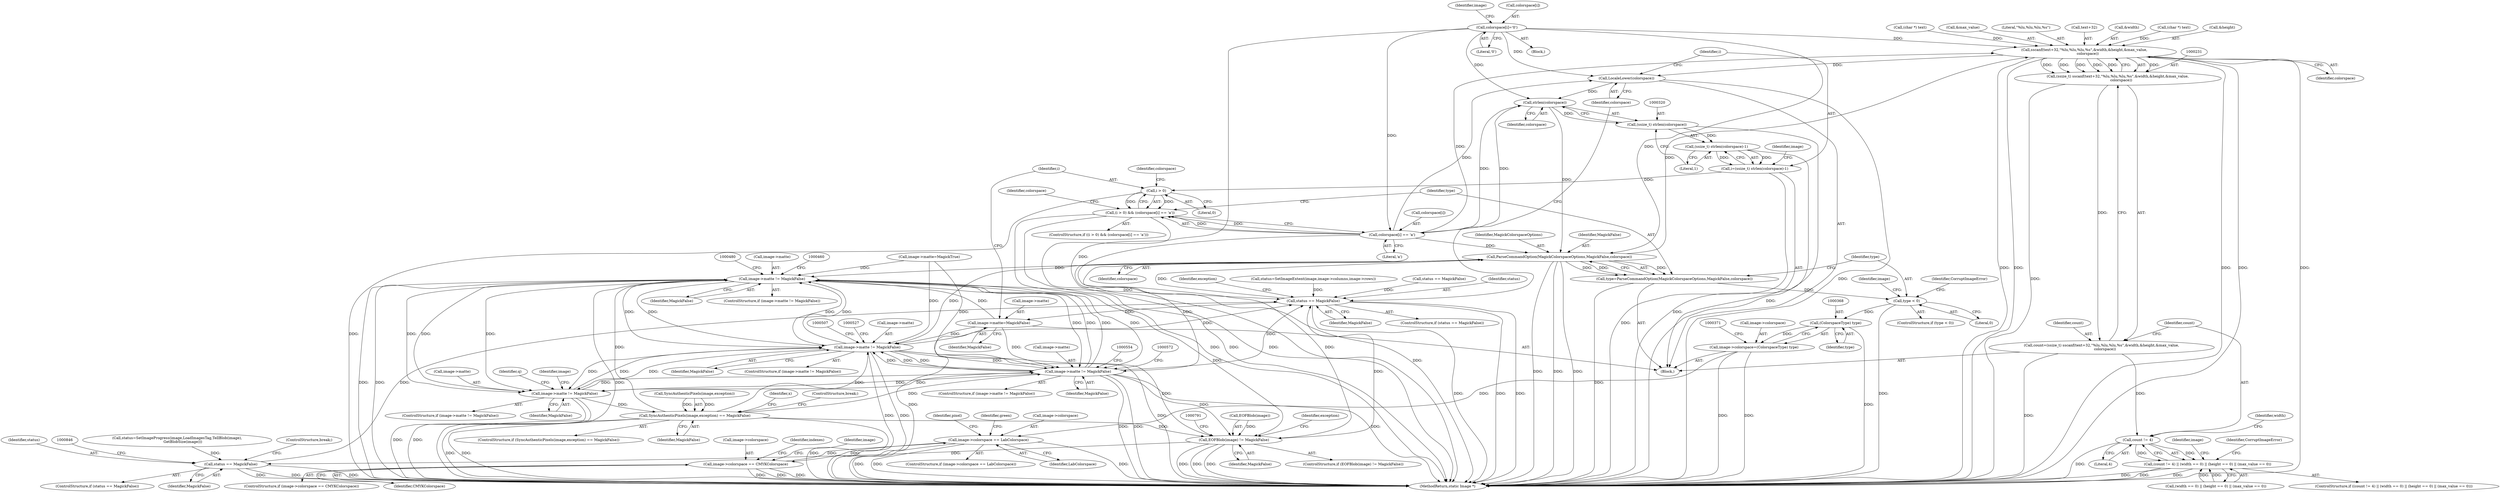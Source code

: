 digraph "0_ImageMagick_a8f9c2aabed37cd6a728532d1aed13ae0f3dfd78@array" {
"1000340" [label="(Call,colorspace[i]='\0')"];
"1000232" [label="(Call,sscanf(text+32,\"%lu,%lu,%lu,%s\",&width,&height,&max_value,\n      colorspace))"];
"1000230" [label="(Call,(ssize_t) sscanf(text+32,\"%lu,%lu,%lu,%s\",&width,&height,&max_value,\n      colorspace))"];
"1000228" [label="(Call,count=(ssize_t) sscanf(text+32,\"%lu,%lu,%lu,%s\",&width,&height,&max_value,\n      colorspace))"];
"1000246" [label="(Call,count != 4)"];
"1000245" [label="(Call,(count != 4) || (width == 0) || (height == 0) || (max_value == 0))"];
"1000314" [label="(Call,LocaleLower(colorspace))"];
"1000321" [label="(Call,strlen(colorspace))"];
"1000319" [label="(Call,(ssize_t) strlen(colorspace))"];
"1000318" [label="(Call,(ssize_t) strlen(colorspace)-1)"];
"1000316" [label="(Call,i=(ssize_t) strlen(colorspace)-1)"];
"1000331" [label="(Call,i > 0)"];
"1000330" [label="(Call,(i > 0) && (colorspace[i] == 'a'))"];
"1000334" [label="(Call,colorspace[i] == 'a')"];
"1000352" [label="(Call,ParseCommandOption(MagickColorspaceOptions,MagickFalse,colorspace))"];
"1000350" [label="(Call,type=ParseCommandOption(MagickColorspaceOptions,MagickFalse,colorspace))"];
"1000357" [label="(Call,type < 0)"];
"1000367" [label="(Call,(ColorspaceType) type)"];
"1000363" [label="(Call,image->colorspace=(ColorspaceType) type)"];
"1000622" [label="(Call,image->colorspace == LabColorspace)"];
"1000743" [label="(Call,image->colorspace == CMYKColorspace)"];
"1000453" [label="(Call,image->matte != MagickFalse)"];
"1000301" [label="(Call,status == MagickFalse)"];
"1000324" [label="(Call,image->matte=MagickFalse)"];
"1000500" [label="(Call,image->matte != MagickFalse)"];
"1000547" [label="(Call,image->matte != MagickFalse)"];
"1000759" [label="(Call,image->matte != MagickFalse)"];
"1000770" [label="(Call,SyncAuthenticPixels(image,exception) == MagickFalse)"];
"1000777" [label="(Call,EOFBlob(image) != MagickFalse)"];
"1000839" [label="(Call,status == MagickFalse)"];
"1000761" [label="(Identifier,image)"];
"1000340" [label="(Call,colorspace[i]='\0')"];
"1000302" [label="(Identifier,status)"];
"1000324" [label="(Call,image->matte=MagickFalse)"];
"1000318" [label="(Call,(ssize_t) strlen(colorspace)-1)"];
"1000747" [label="(Identifier,CMYKColorspace)"];
"1000457" [label="(Identifier,MagickFalse)"];
"1000763" [label="(Identifier,MagickFalse)"];
"1000244" [label="(ControlStructure,if ((count != 4) || (width == 0) || (height == 0) || (max_value == 0)))"];
"1000345" [label="(Call,image->matte=MagickTrue)"];
"1000319" [label="(Call,(ssize_t) strlen(colorspace))"];
"1000230" [label="(Call,(ssize_t) sscanf(text+32,\"%lu,%lu,%lu,%s\",&width,&height,&max_value,\n      colorspace))"];
"1000330" [label="(Call,(i > 0) && (colorspace[i] == 'a'))"];
"1000351" [label="(Identifier,type)"];
"1000547" [label="(Call,image->matte != MagickFalse)"];
"1000760" [label="(Call,image->matte)"];
"1000829" [label="(Call,status=SetImageProgress(image,LoadImagesTag,TellBlob(image),\n          GetBlobSize(image)))"];
"1000839" [label="(Call,status == MagickFalse)"];
"1000626" [label="(Identifier,LabColorspace)"];
"1000334" [label="(Call,colorspace[i] == 'a')"];
"1000317" [label="(Identifier,i)"];
"1000765" [label="(Identifier,q)"];
"1000335" [label="(Call,colorspace[i])"];
"1000621" [label="(ControlStructure,if (image->colorspace == LabColorspace))"];
"1000742" [label="(ControlStructure,if (image->colorspace == CMYKColorspace))"];
"1000546" [label="(ControlStructure,if (image->matte != MagickFalse))"];
"1000306" [label="(Identifier,exception)"];
"1000323" [label="(Literal,1)"];
"1000548" [label="(Call,image->matte)"];
"1000845" [label="(Call,(char *) text)"];
"1000841" [label="(Identifier,MagickFalse)"];
"1000770" [label="(Call,SyncAuthenticPixels(image,exception) == MagickFalse)"];
"1000357" [label="(Call,type < 0)"];
"1000325" [label="(Call,image->matte)"];
"1000504" [label="(Identifier,MagickFalse)"];
"1000322" [label="(Identifier,colorspace)"];
"1000247" [label="(Identifier,count)"];
"1000367" [label="(Call,(ColorspaceType) type)"];
"1000842" [label="(ControlStructure,break;)"];
"1000339" [label="(Block,)"];
"1000342" [label="(Identifier,colorspace)"];
"1000354" [label="(Identifier,MagickFalse)"];
"1000265" [label="(Identifier,image)"];
"1000316" [label="(Call,i=(ssize_t) strlen(colorspace)-1)"];
"1000229" [label="(Identifier,count)"];
"1000500" [label="(Call,image->matte != MagickFalse)"];
"1000775" [label="(ControlStructure,break;)"];
"1000623" [label="(Call,image->colorspace)"];
"1000499" [label="(ControlStructure,if (image->matte != MagickFalse))"];
"1000248" [label="(Literal,4)"];
"1000314" [label="(Call,LocaleLower(colorspace))"];
"1000241" [label="(Call,&max_value)"];
"1000350" [label="(Call,type=ParseCommandOption(MagickColorspaceOptions,MagickFalse,colorspace))"];
"1000236" [label="(Literal,\"%lu,%lu,%lu,%s\")"];
"1000744" [label="(Call,image->colorspace)"];
"1000452" [label="(ControlStructure,if (image->matte != MagickFalse))"];
"1000344" [label="(Literal,'\0')"];
"1000232" [label="(Call,sscanf(text+32,\"%lu,%lu,%lu,%s\",&width,&height,&max_value,\n      colorspace))"];
"1000644" [label="(Identifier,pixel)"];
"1000352" [label="(Call,ParseCommandOption(MagickColorspaceOptions,MagickFalse,colorspace))"];
"1000353" [label="(Identifier,MagickColorspaceOptions)"];
"1000261" [label="(Identifier,CorruptImageError)"];
"1000356" [label="(ControlStructure,if (type < 0))"];
"1000759" [label="(Call,image->matte != MagickFalse)"];
"1000243" [label="(Identifier,colorspace)"];
"1000771" [label="(Call,SyncAuthenticPixels(image,exception))"];
"1000233" [label="(Call,text+32)"];
"1000237" [label="(Call,&width)"];
"1000859" [label="(MethodReturn,static Image *)"];
"1000838" [label="(ControlStructure,if (status == MagickFalse))"];
"1000743" [label="(Call,image->colorspace == CMYKColorspace)"];
"1000453" [label="(Call,image->matte != MagickFalse)"];
"1000336" [label="(Identifier,colorspace)"];
"1000454" [label="(Call,image->matte)"];
"1000303" [label="(Identifier,MagickFalse)"];
"1000333" [label="(Literal,0)"];
"1000434" [label="(Identifier,x)"];
"1000769" [label="(ControlStructure,if (SyncAuthenticPixels(image,exception) == MagickFalse))"];
"1000783" [label="(Identifier,exception)"];
"1000359" [label="(Literal,0)"];
"1000780" [label="(Identifier,MagickFalse)"];
"1000772" [label="(Identifier,image)"];
"1000365" [label="(Identifier,image)"];
"1000347" [label="(Identifier,image)"];
"1000363" [label="(Call,image->colorspace=(ColorspaceType) type)"];
"1000246" [label="(Call,count != 4)"];
"1000290" [label="(Call,status=SetImageExtent(image,image->columns,image->rows))"];
"1000776" [label="(ControlStructure,if (EOFBlob(image) != MagickFalse))"];
"1000758" [label="(ControlStructure,if (image->matte != MagickFalse))"];
"1000777" [label="(Call,EOFBlob(image) != MagickFalse)"];
"1000361" [label="(Identifier,CorruptImageError)"];
"1000840" [label="(Identifier,status)"];
"1000249" [label="(Call,(width == 0) || (height == 0) || (max_value == 0))"];
"1000315" [label="(Identifier,colorspace)"];
"1000551" [label="(Identifier,MagickFalse)"];
"1000301" [label="(Call,status == MagickFalse)"];
"1000203" [label="(Call,(char *) text)"];
"1000332" [label="(Identifier,i)"];
"1000774" [label="(Identifier,MagickFalse)"];
"1000251" [label="(Identifier,width)"];
"1000369" [label="(Identifier,type)"];
"1000214" [label="(Block,)"];
"1000364" [label="(Call,image->colorspace)"];
"1000326" [label="(Identifier,image)"];
"1000321" [label="(Call,strlen(colorspace))"];
"1000239" [label="(Call,&height)"];
"1000176" [label="(Call,status == MagickFalse)"];
"1000358" [label="(Identifier,type)"];
"1000329" [label="(ControlStructure,if ((i > 0) && (colorspace[i] == 'a')))"];
"1000778" [label="(Call,EOFBlob(image))"];
"1000328" [label="(Identifier,MagickFalse)"];
"1000355" [label="(Identifier,colorspace)"];
"1000341" [label="(Call,colorspace[i])"];
"1000228" [label="(Call,count=(ssize_t) sscanf(text+32,\"%lu,%lu,%lu,%s\",&width,&height,&max_value,\n      colorspace))"];
"1000338" [label="(Literal,'a')"];
"1000331" [label="(Call,i > 0)"];
"1000622" [label="(Call,image->colorspace == LabColorspace)"];
"1000245" [label="(Call,(count != 4) || (width == 0) || (height == 0) || (max_value == 0))"];
"1000300" [label="(ControlStructure,if (status == MagickFalse))"];
"1000501" [label="(Call,image->matte)"];
"1000629" [label="(Identifier,green)"];
"1000750" [label="(Identifier,indexes)"];
"1000340" -> "1000339"  [label="AST: "];
"1000340" -> "1000344"  [label="CFG: "];
"1000341" -> "1000340"  [label="AST: "];
"1000344" -> "1000340"  [label="AST: "];
"1000347" -> "1000340"  [label="CFG: "];
"1000340" -> "1000859"  [label="DDG: "];
"1000340" -> "1000232"  [label="DDG: "];
"1000340" -> "1000314"  [label="DDG: "];
"1000340" -> "1000321"  [label="DDG: "];
"1000340" -> "1000334"  [label="DDG: "];
"1000340" -> "1000352"  [label="DDG: "];
"1000232" -> "1000230"  [label="AST: "];
"1000232" -> "1000243"  [label="CFG: "];
"1000233" -> "1000232"  [label="AST: "];
"1000236" -> "1000232"  [label="AST: "];
"1000237" -> "1000232"  [label="AST: "];
"1000239" -> "1000232"  [label="AST: "];
"1000241" -> "1000232"  [label="AST: "];
"1000243" -> "1000232"  [label="AST: "];
"1000230" -> "1000232"  [label="CFG: "];
"1000232" -> "1000859"  [label="DDG: "];
"1000232" -> "1000859"  [label="DDG: "];
"1000232" -> "1000859"  [label="DDG: "];
"1000232" -> "1000859"  [label="DDG: "];
"1000232" -> "1000859"  [label="DDG: "];
"1000232" -> "1000230"  [label="DDG: "];
"1000232" -> "1000230"  [label="DDG: "];
"1000232" -> "1000230"  [label="DDG: "];
"1000232" -> "1000230"  [label="DDG: "];
"1000232" -> "1000230"  [label="DDG: "];
"1000232" -> "1000230"  [label="DDG: "];
"1000203" -> "1000232"  [label="DDG: "];
"1000845" -> "1000232"  [label="DDG: "];
"1000352" -> "1000232"  [label="DDG: "];
"1000334" -> "1000232"  [label="DDG: "];
"1000232" -> "1000314"  [label="DDG: "];
"1000230" -> "1000228"  [label="AST: "];
"1000231" -> "1000230"  [label="AST: "];
"1000228" -> "1000230"  [label="CFG: "];
"1000230" -> "1000859"  [label="DDG: "];
"1000230" -> "1000228"  [label="DDG: "];
"1000228" -> "1000214"  [label="AST: "];
"1000229" -> "1000228"  [label="AST: "];
"1000247" -> "1000228"  [label="CFG: "];
"1000228" -> "1000859"  [label="DDG: "];
"1000228" -> "1000246"  [label="DDG: "];
"1000246" -> "1000245"  [label="AST: "];
"1000246" -> "1000248"  [label="CFG: "];
"1000247" -> "1000246"  [label="AST: "];
"1000248" -> "1000246"  [label="AST: "];
"1000251" -> "1000246"  [label="CFG: "];
"1000245" -> "1000246"  [label="CFG: "];
"1000246" -> "1000859"  [label="DDG: "];
"1000246" -> "1000245"  [label="DDG: "];
"1000246" -> "1000245"  [label="DDG: "];
"1000245" -> "1000244"  [label="AST: "];
"1000245" -> "1000249"  [label="CFG: "];
"1000249" -> "1000245"  [label="AST: "];
"1000261" -> "1000245"  [label="CFG: "];
"1000265" -> "1000245"  [label="CFG: "];
"1000245" -> "1000859"  [label="DDG: "];
"1000245" -> "1000859"  [label="DDG: "];
"1000245" -> "1000859"  [label="DDG: "];
"1000249" -> "1000245"  [label="DDG: "];
"1000249" -> "1000245"  [label="DDG: "];
"1000314" -> "1000214"  [label="AST: "];
"1000314" -> "1000315"  [label="CFG: "];
"1000315" -> "1000314"  [label="AST: "];
"1000317" -> "1000314"  [label="CFG: "];
"1000314" -> "1000859"  [label="DDG: "];
"1000334" -> "1000314"  [label="DDG: "];
"1000314" -> "1000321"  [label="DDG: "];
"1000321" -> "1000319"  [label="AST: "];
"1000321" -> "1000322"  [label="CFG: "];
"1000322" -> "1000321"  [label="AST: "];
"1000319" -> "1000321"  [label="CFG: "];
"1000321" -> "1000319"  [label="DDG: "];
"1000334" -> "1000321"  [label="DDG: "];
"1000321" -> "1000334"  [label="DDG: "];
"1000321" -> "1000352"  [label="DDG: "];
"1000319" -> "1000318"  [label="AST: "];
"1000320" -> "1000319"  [label="AST: "];
"1000323" -> "1000319"  [label="CFG: "];
"1000319" -> "1000859"  [label="DDG: "];
"1000319" -> "1000318"  [label="DDG: "];
"1000318" -> "1000316"  [label="AST: "];
"1000318" -> "1000323"  [label="CFG: "];
"1000323" -> "1000318"  [label="AST: "];
"1000316" -> "1000318"  [label="CFG: "];
"1000318" -> "1000859"  [label="DDG: "];
"1000318" -> "1000316"  [label="DDG: "];
"1000318" -> "1000316"  [label="DDG: "];
"1000316" -> "1000214"  [label="AST: "];
"1000317" -> "1000316"  [label="AST: "];
"1000326" -> "1000316"  [label="CFG: "];
"1000316" -> "1000859"  [label="DDG: "];
"1000316" -> "1000331"  [label="DDG: "];
"1000331" -> "1000330"  [label="AST: "];
"1000331" -> "1000333"  [label="CFG: "];
"1000332" -> "1000331"  [label="AST: "];
"1000333" -> "1000331"  [label="AST: "];
"1000336" -> "1000331"  [label="CFG: "];
"1000330" -> "1000331"  [label="CFG: "];
"1000331" -> "1000859"  [label="DDG: "];
"1000331" -> "1000330"  [label="DDG: "];
"1000331" -> "1000330"  [label="DDG: "];
"1000330" -> "1000329"  [label="AST: "];
"1000330" -> "1000334"  [label="CFG: "];
"1000334" -> "1000330"  [label="AST: "];
"1000342" -> "1000330"  [label="CFG: "];
"1000351" -> "1000330"  [label="CFG: "];
"1000330" -> "1000859"  [label="DDG: "];
"1000330" -> "1000859"  [label="DDG: "];
"1000330" -> "1000859"  [label="DDG: "];
"1000334" -> "1000330"  [label="DDG: "];
"1000334" -> "1000330"  [label="DDG: "];
"1000334" -> "1000338"  [label="CFG: "];
"1000335" -> "1000334"  [label="AST: "];
"1000338" -> "1000334"  [label="AST: "];
"1000334" -> "1000859"  [label="DDG: "];
"1000334" -> "1000352"  [label="DDG: "];
"1000352" -> "1000350"  [label="AST: "];
"1000352" -> "1000355"  [label="CFG: "];
"1000353" -> "1000352"  [label="AST: "];
"1000354" -> "1000352"  [label="AST: "];
"1000355" -> "1000352"  [label="AST: "];
"1000350" -> "1000352"  [label="CFG: "];
"1000352" -> "1000859"  [label="DDG: "];
"1000352" -> "1000859"  [label="DDG: "];
"1000352" -> "1000859"  [label="DDG: "];
"1000352" -> "1000350"  [label="DDG: "];
"1000352" -> "1000350"  [label="DDG: "];
"1000352" -> "1000350"  [label="DDG: "];
"1000301" -> "1000352"  [label="DDG: "];
"1000352" -> "1000453"  [label="DDG: "];
"1000352" -> "1000500"  [label="DDG: "];
"1000352" -> "1000547"  [label="DDG: "];
"1000352" -> "1000777"  [label="DDG: "];
"1000350" -> "1000214"  [label="AST: "];
"1000351" -> "1000350"  [label="AST: "];
"1000358" -> "1000350"  [label="CFG: "];
"1000350" -> "1000859"  [label="DDG: "];
"1000350" -> "1000357"  [label="DDG: "];
"1000357" -> "1000356"  [label="AST: "];
"1000357" -> "1000359"  [label="CFG: "];
"1000358" -> "1000357"  [label="AST: "];
"1000359" -> "1000357"  [label="AST: "];
"1000361" -> "1000357"  [label="CFG: "];
"1000365" -> "1000357"  [label="CFG: "];
"1000357" -> "1000859"  [label="DDG: "];
"1000357" -> "1000367"  [label="DDG: "];
"1000367" -> "1000363"  [label="AST: "];
"1000367" -> "1000369"  [label="CFG: "];
"1000368" -> "1000367"  [label="AST: "];
"1000369" -> "1000367"  [label="AST: "];
"1000363" -> "1000367"  [label="CFG: "];
"1000367" -> "1000859"  [label="DDG: "];
"1000367" -> "1000363"  [label="DDG: "];
"1000363" -> "1000214"  [label="AST: "];
"1000364" -> "1000363"  [label="AST: "];
"1000371" -> "1000363"  [label="CFG: "];
"1000363" -> "1000859"  [label="DDG: "];
"1000363" -> "1000859"  [label="DDG: "];
"1000363" -> "1000622"  [label="DDG: "];
"1000622" -> "1000621"  [label="AST: "];
"1000622" -> "1000626"  [label="CFG: "];
"1000623" -> "1000622"  [label="AST: "];
"1000626" -> "1000622"  [label="AST: "];
"1000629" -> "1000622"  [label="CFG: "];
"1000644" -> "1000622"  [label="CFG: "];
"1000622" -> "1000859"  [label="DDG: "];
"1000622" -> "1000859"  [label="DDG: "];
"1000622" -> "1000859"  [label="DDG: "];
"1000743" -> "1000622"  [label="DDG: "];
"1000622" -> "1000743"  [label="DDG: "];
"1000743" -> "1000742"  [label="AST: "];
"1000743" -> "1000747"  [label="CFG: "];
"1000744" -> "1000743"  [label="AST: "];
"1000747" -> "1000743"  [label="AST: "];
"1000750" -> "1000743"  [label="CFG: "];
"1000761" -> "1000743"  [label="CFG: "];
"1000743" -> "1000859"  [label="DDG: "];
"1000743" -> "1000859"  [label="DDG: "];
"1000743" -> "1000859"  [label="DDG: "];
"1000453" -> "1000452"  [label="AST: "];
"1000453" -> "1000457"  [label="CFG: "];
"1000454" -> "1000453"  [label="AST: "];
"1000457" -> "1000453"  [label="AST: "];
"1000460" -> "1000453"  [label="CFG: "];
"1000480" -> "1000453"  [label="CFG: "];
"1000453" -> "1000859"  [label="DDG: "];
"1000453" -> "1000859"  [label="DDG: "];
"1000453" -> "1000859"  [label="DDG: "];
"1000453" -> "1000301"  [label="DDG: "];
"1000547" -> "1000453"  [label="DDG: "];
"1000547" -> "1000453"  [label="DDG: "];
"1000759" -> "1000453"  [label="DDG: "];
"1000500" -> "1000453"  [label="DDG: "];
"1000500" -> "1000453"  [label="DDG: "];
"1000324" -> "1000453"  [label="DDG: "];
"1000345" -> "1000453"  [label="DDG: "];
"1000770" -> "1000453"  [label="DDG: "];
"1000453" -> "1000500"  [label="DDG: "];
"1000453" -> "1000500"  [label="DDG: "];
"1000453" -> "1000547"  [label="DDG: "];
"1000453" -> "1000547"  [label="DDG: "];
"1000453" -> "1000759"  [label="DDG: "];
"1000453" -> "1000759"  [label="DDG: "];
"1000453" -> "1000777"  [label="DDG: "];
"1000301" -> "1000300"  [label="AST: "];
"1000301" -> "1000303"  [label="CFG: "];
"1000302" -> "1000301"  [label="AST: "];
"1000303" -> "1000301"  [label="AST: "];
"1000306" -> "1000301"  [label="CFG: "];
"1000315" -> "1000301"  [label="CFG: "];
"1000301" -> "1000859"  [label="DDG: "];
"1000301" -> "1000859"  [label="DDG: "];
"1000301" -> "1000859"  [label="DDG: "];
"1000290" -> "1000301"  [label="DDG: "];
"1000176" -> "1000301"  [label="DDG: "];
"1000777" -> "1000301"  [label="DDG: "];
"1000547" -> "1000301"  [label="DDG: "];
"1000500" -> "1000301"  [label="DDG: "];
"1000839" -> "1000301"  [label="DDG: "];
"1000301" -> "1000324"  [label="DDG: "];
"1000324" -> "1000214"  [label="AST: "];
"1000324" -> "1000328"  [label="CFG: "];
"1000325" -> "1000324"  [label="AST: "];
"1000328" -> "1000324"  [label="AST: "];
"1000332" -> "1000324"  [label="CFG: "];
"1000324" -> "1000859"  [label="DDG: "];
"1000324" -> "1000500"  [label="DDG: "];
"1000324" -> "1000547"  [label="DDG: "];
"1000500" -> "1000499"  [label="AST: "];
"1000500" -> "1000504"  [label="CFG: "];
"1000501" -> "1000500"  [label="AST: "];
"1000504" -> "1000500"  [label="AST: "];
"1000507" -> "1000500"  [label="CFG: "];
"1000527" -> "1000500"  [label="CFG: "];
"1000500" -> "1000859"  [label="DDG: "];
"1000500" -> "1000859"  [label="DDG: "];
"1000500" -> "1000859"  [label="DDG: "];
"1000547" -> "1000500"  [label="DDG: "];
"1000547" -> "1000500"  [label="DDG: "];
"1000759" -> "1000500"  [label="DDG: "];
"1000345" -> "1000500"  [label="DDG: "];
"1000770" -> "1000500"  [label="DDG: "];
"1000500" -> "1000547"  [label="DDG: "];
"1000500" -> "1000547"  [label="DDG: "];
"1000500" -> "1000759"  [label="DDG: "];
"1000500" -> "1000759"  [label="DDG: "];
"1000500" -> "1000777"  [label="DDG: "];
"1000547" -> "1000546"  [label="AST: "];
"1000547" -> "1000551"  [label="CFG: "];
"1000548" -> "1000547"  [label="AST: "];
"1000551" -> "1000547"  [label="AST: "];
"1000554" -> "1000547"  [label="CFG: "];
"1000572" -> "1000547"  [label="CFG: "];
"1000547" -> "1000859"  [label="DDG: "];
"1000547" -> "1000859"  [label="DDG: "];
"1000547" -> "1000859"  [label="DDG: "];
"1000759" -> "1000547"  [label="DDG: "];
"1000345" -> "1000547"  [label="DDG: "];
"1000770" -> "1000547"  [label="DDG: "];
"1000547" -> "1000759"  [label="DDG: "];
"1000547" -> "1000759"  [label="DDG: "];
"1000547" -> "1000777"  [label="DDG: "];
"1000759" -> "1000758"  [label="AST: "];
"1000759" -> "1000763"  [label="CFG: "];
"1000760" -> "1000759"  [label="AST: "];
"1000763" -> "1000759"  [label="AST: "];
"1000765" -> "1000759"  [label="CFG: "];
"1000772" -> "1000759"  [label="CFG: "];
"1000759" -> "1000859"  [label="DDG: "];
"1000759" -> "1000859"  [label="DDG: "];
"1000759" -> "1000770"  [label="DDG: "];
"1000770" -> "1000769"  [label="AST: "];
"1000770" -> "1000774"  [label="CFG: "];
"1000771" -> "1000770"  [label="AST: "];
"1000774" -> "1000770"  [label="AST: "];
"1000775" -> "1000770"  [label="CFG: "];
"1000434" -> "1000770"  [label="CFG: "];
"1000770" -> "1000859"  [label="DDG: "];
"1000770" -> "1000859"  [label="DDG: "];
"1000770" -> "1000859"  [label="DDG: "];
"1000771" -> "1000770"  [label="DDG: "];
"1000771" -> "1000770"  [label="DDG: "];
"1000770" -> "1000777"  [label="DDG: "];
"1000777" -> "1000776"  [label="AST: "];
"1000777" -> "1000780"  [label="CFG: "];
"1000778" -> "1000777"  [label="AST: "];
"1000780" -> "1000777"  [label="AST: "];
"1000783" -> "1000777"  [label="CFG: "];
"1000791" -> "1000777"  [label="CFG: "];
"1000777" -> "1000859"  [label="DDG: "];
"1000777" -> "1000859"  [label="DDG: "];
"1000777" -> "1000859"  [label="DDG: "];
"1000778" -> "1000777"  [label="DDG: "];
"1000777" -> "1000839"  [label="DDG: "];
"1000839" -> "1000838"  [label="AST: "];
"1000839" -> "1000841"  [label="CFG: "];
"1000840" -> "1000839"  [label="AST: "];
"1000841" -> "1000839"  [label="AST: "];
"1000846" -> "1000839"  [label="CFG: "];
"1000842" -> "1000839"  [label="CFG: "];
"1000839" -> "1000859"  [label="DDG: "];
"1000839" -> "1000859"  [label="DDG: "];
"1000839" -> "1000859"  [label="DDG: "];
"1000829" -> "1000839"  [label="DDG: "];
}
